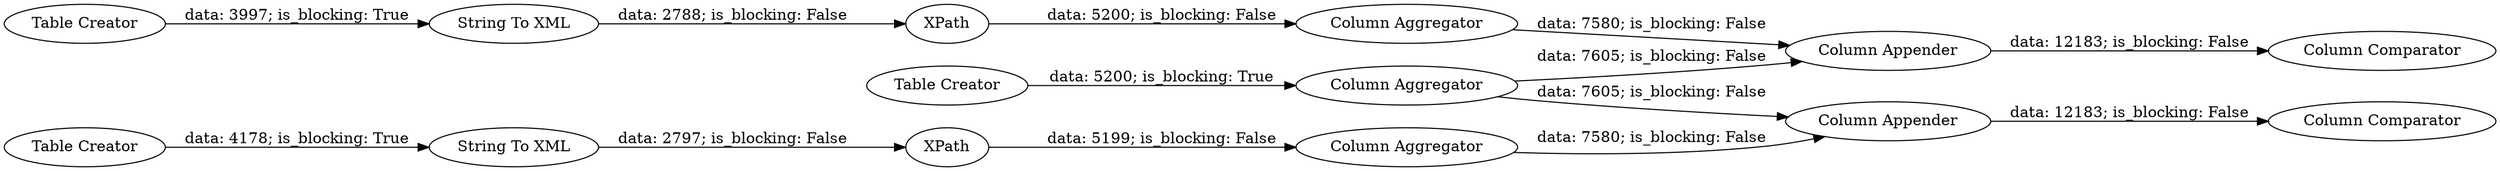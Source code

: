 digraph {
	"4972731121664828032_427" [label=XPath]
	"4972731121664828032_429" [label="Table Creator"]
	"4972731121664828032_434" [label="Column Comparator"]
	"4972731121664828032_426" [label="Table Creator"]
	"4972731121664828032_430" [label="Column Aggregator"]
	"4972731121664828032_425" [label=XPath]
	"4972731121664828032_432" [label="Column Aggregator"]
	"4972731121664828032_436" [label="Column Appender"]
	"4972731121664828032_428" [label="String To XML"]
	"4972731121664828032_433" [label="Column Appender"]
	"4972731121664828032_431" [label="Column Aggregator"]
	"4972731121664828032_2" [label="String To XML"]
	"4972731121664828032_435" [label="Column Comparator"]
	"4972731121664828032_1" [label="Table Creator"]
	"4972731121664828032_427" -> "4972731121664828032_430" [label="data: 5199; is_blocking: False"]
	"4972731121664828032_426" -> "4972731121664828032_428" [label="data: 4178; is_blocking: True"]
	"4972731121664828032_430" -> "4972731121664828032_433" [label="data: 7580; is_blocking: False"]
	"4972731121664828032_429" -> "4972731121664828032_432" [label="data: 5200; is_blocking: True"]
	"4972731121664828032_425" -> "4972731121664828032_431" [label="data: 5200; is_blocking: False"]
	"4972731121664828032_433" -> "4972731121664828032_434" [label="data: 12183; is_blocking: False"]
	"4972731121664828032_1" -> "4972731121664828032_2" [label="data: 3997; is_blocking: True"]
	"4972731121664828032_428" -> "4972731121664828032_427" [label="data: 2797; is_blocking: False"]
	"4972731121664828032_2" -> "4972731121664828032_425" [label="data: 2788; is_blocking: False"]
	"4972731121664828032_432" -> "4972731121664828032_433" [label="data: 7605; is_blocking: False"]
	"4972731121664828032_431" -> "4972731121664828032_436" [label="data: 7580; is_blocking: False"]
	"4972731121664828032_432" -> "4972731121664828032_436" [label="data: 7605; is_blocking: False"]
	"4972731121664828032_436" -> "4972731121664828032_435" [label="data: 12183; is_blocking: False"]
	rankdir=LR
}
